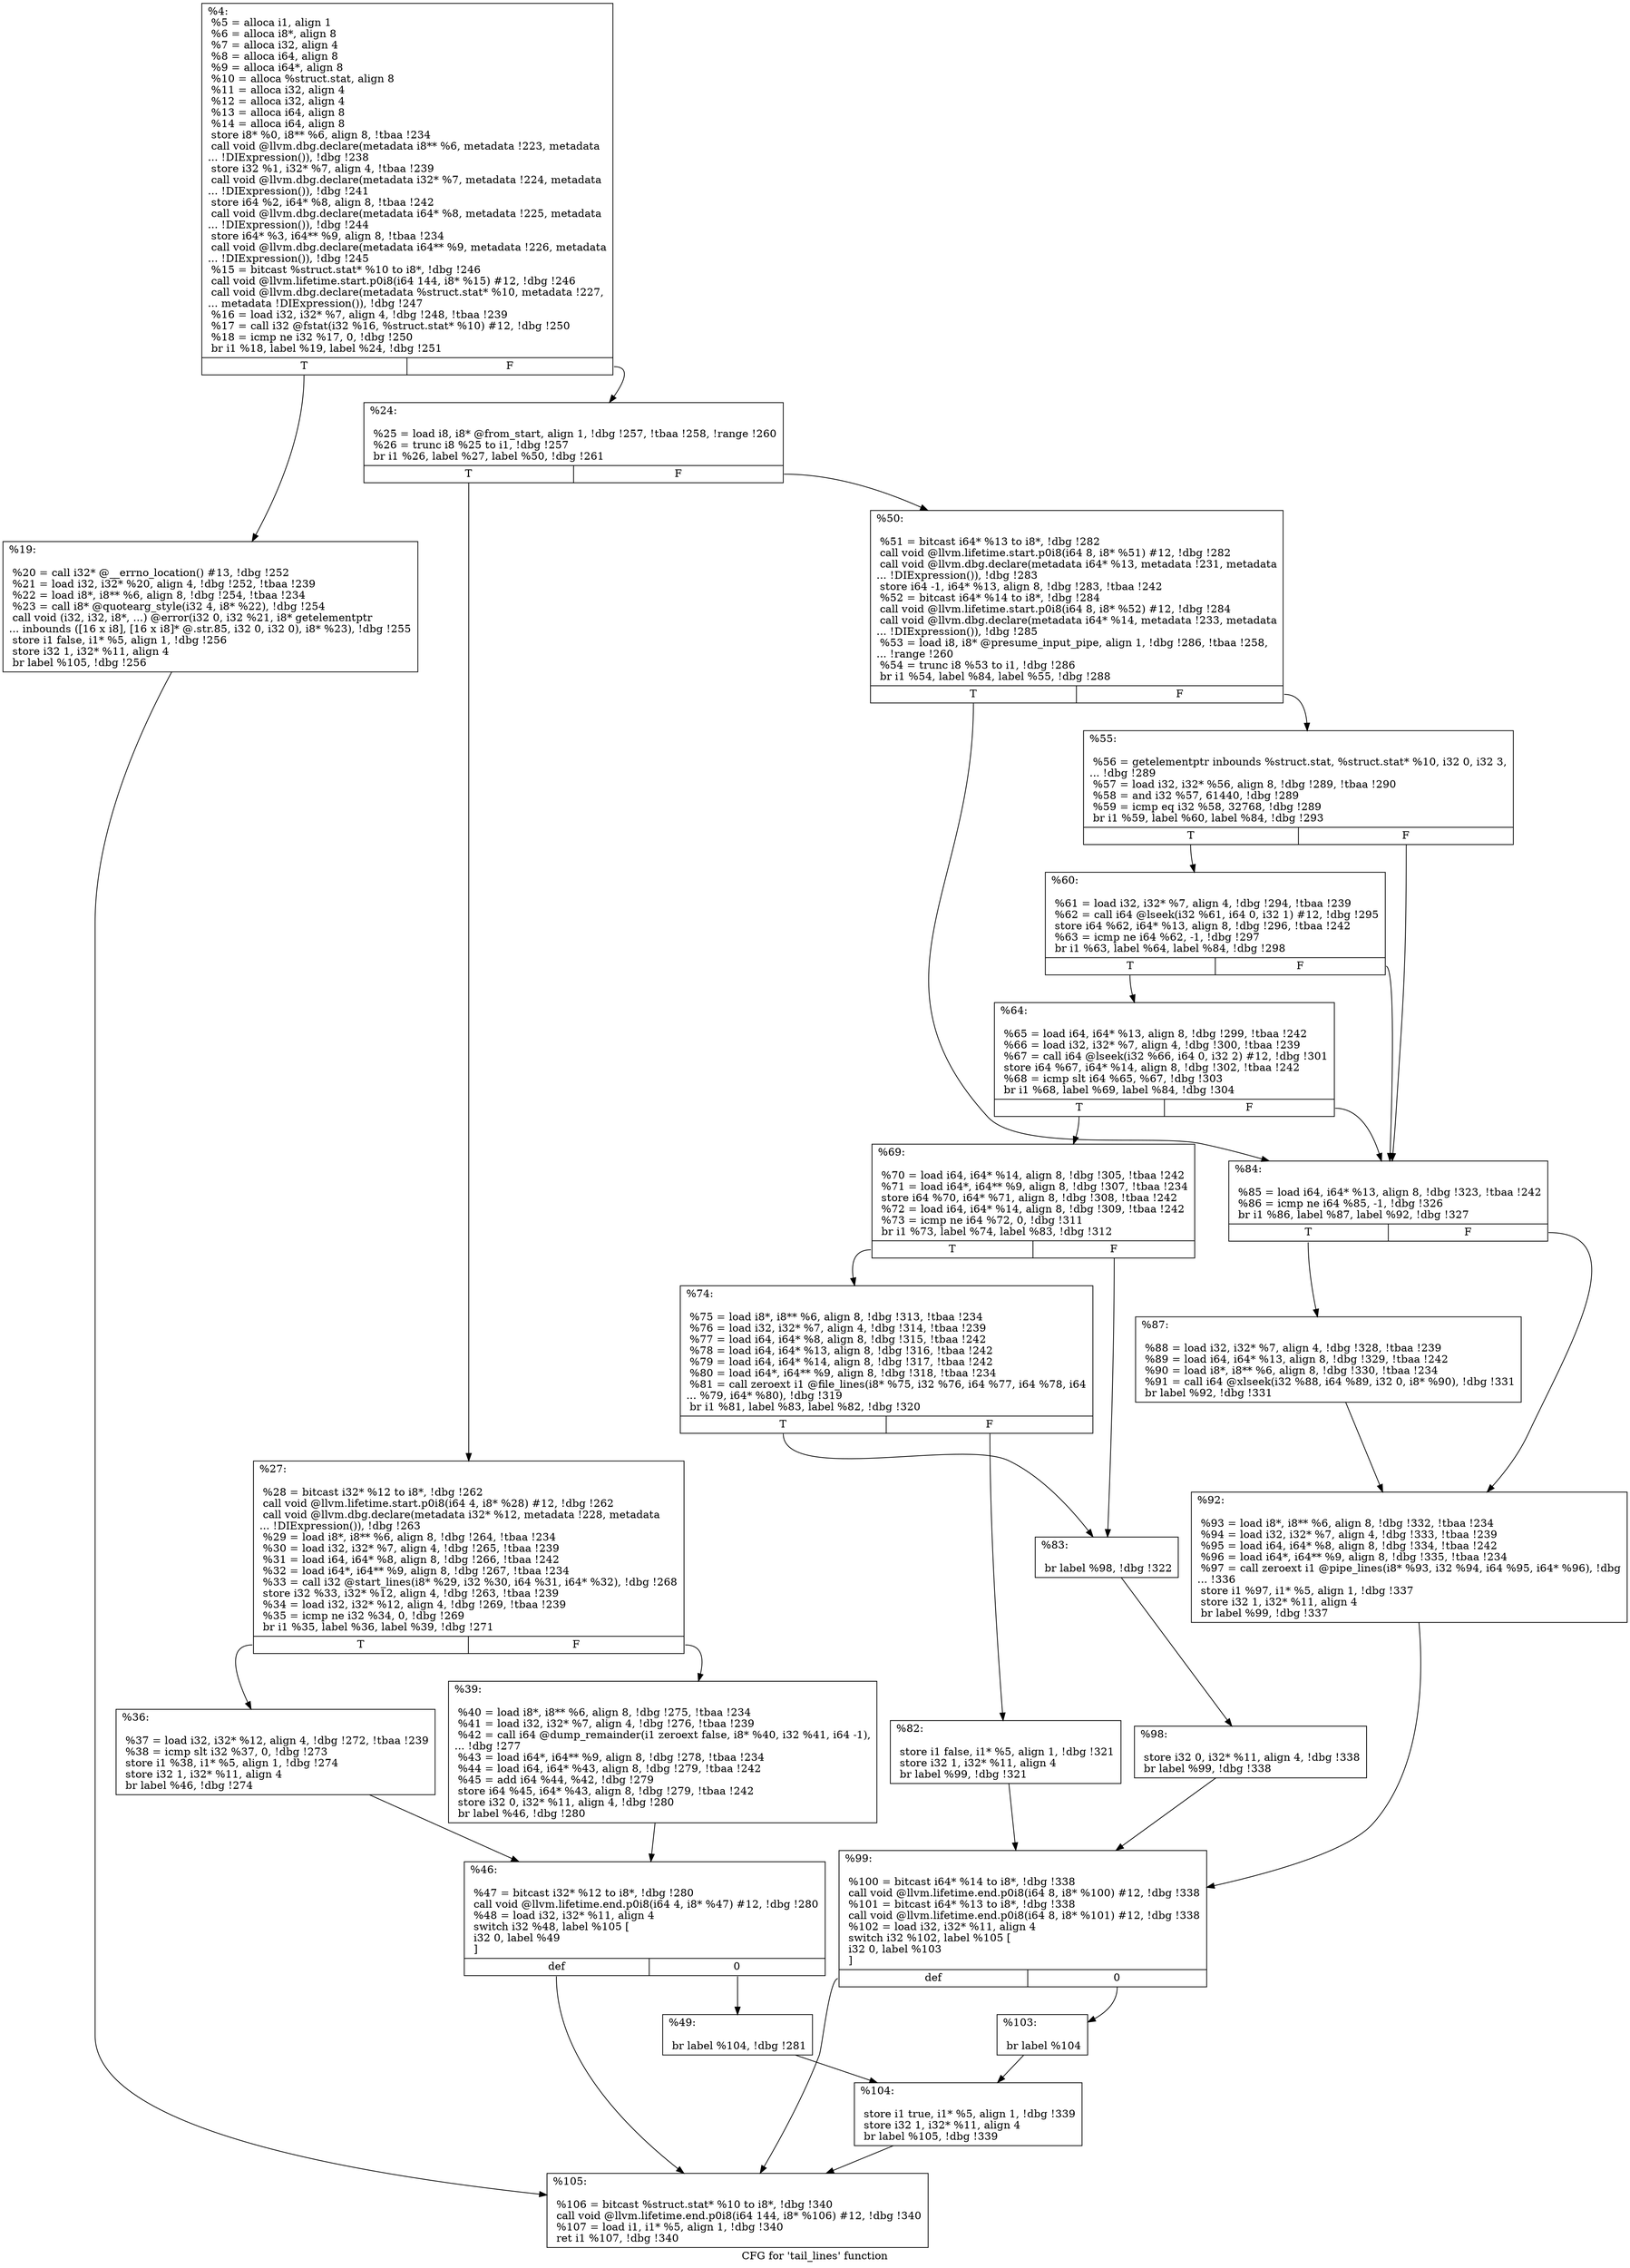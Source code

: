 digraph "CFG for 'tail_lines' function" {
	label="CFG for 'tail_lines' function";

	Node0x14500f0 [shape=record,label="{%4:\l  %5 = alloca i1, align 1\l  %6 = alloca i8*, align 8\l  %7 = alloca i32, align 4\l  %8 = alloca i64, align 8\l  %9 = alloca i64*, align 8\l  %10 = alloca %struct.stat, align 8\l  %11 = alloca i32, align 4\l  %12 = alloca i32, align 4\l  %13 = alloca i64, align 8\l  %14 = alloca i64, align 8\l  store i8* %0, i8** %6, align 8, !tbaa !234\l  call void @llvm.dbg.declare(metadata i8** %6, metadata !223, metadata\l... !DIExpression()), !dbg !238\l  store i32 %1, i32* %7, align 4, !tbaa !239\l  call void @llvm.dbg.declare(metadata i32* %7, metadata !224, metadata\l... !DIExpression()), !dbg !241\l  store i64 %2, i64* %8, align 8, !tbaa !242\l  call void @llvm.dbg.declare(metadata i64* %8, metadata !225, metadata\l... !DIExpression()), !dbg !244\l  store i64* %3, i64** %9, align 8, !tbaa !234\l  call void @llvm.dbg.declare(metadata i64** %9, metadata !226, metadata\l... !DIExpression()), !dbg !245\l  %15 = bitcast %struct.stat* %10 to i8*, !dbg !246\l  call void @llvm.lifetime.start.p0i8(i64 144, i8* %15) #12, !dbg !246\l  call void @llvm.dbg.declare(metadata %struct.stat* %10, metadata !227,\l... metadata !DIExpression()), !dbg !247\l  %16 = load i32, i32* %7, align 4, !dbg !248, !tbaa !239\l  %17 = call i32 @fstat(i32 %16, %struct.stat* %10) #12, !dbg !250\l  %18 = icmp ne i32 %17, 0, !dbg !250\l  br i1 %18, label %19, label %24, !dbg !251\l|{<s0>T|<s1>F}}"];
	Node0x14500f0:s0 -> Node0x1456f40;
	Node0x14500f0:s1 -> Node0x1457110;
	Node0x1456f40 [shape=record,label="{%19:\l\l  %20 = call i32* @__errno_location() #13, !dbg !252\l  %21 = load i32, i32* %20, align 4, !dbg !252, !tbaa !239\l  %22 = load i8*, i8** %6, align 8, !dbg !254, !tbaa !234\l  %23 = call i8* @quotearg_style(i32 4, i8* %22), !dbg !254\l  call void (i32, i32, i8*, ...) @error(i32 0, i32 %21, i8* getelementptr\l... inbounds ([16 x i8], [16 x i8]* @.str.85, i32 0, i32 0), i8* %23), !dbg !255\l  store i1 false, i1* %5, align 1, !dbg !256\l  store i32 1, i32* %11, align 4\l  br label %105, !dbg !256\l}"];
	Node0x1456f40 -> Node0x14577a0;
	Node0x1457110 [shape=record,label="{%24:\l\l  %25 = load i8, i8* @from_start, align 1, !dbg !257, !tbaa !258, !range !260\l  %26 = trunc i8 %25 to i1, !dbg !257\l  br i1 %26, label %27, label %50, !dbg !261\l|{<s0>T|<s1>F}}"];
	Node0x1457110:s0 -> Node0x1457160;
	Node0x1457110:s1 -> Node0x14572f0;
	Node0x1457160 [shape=record,label="{%27:\l\l  %28 = bitcast i32* %12 to i8*, !dbg !262\l  call void @llvm.lifetime.start.p0i8(i64 4, i8* %28) #12, !dbg !262\l  call void @llvm.dbg.declare(metadata i32* %12, metadata !228, metadata\l... !DIExpression()), !dbg !263\l  %29 = load i8*, i8** %6, align 8, !dbg !264, !tbaa !234\l  %30 = load i32, i32* %7, align 4, !dbg !265, !tbaa !239\l  %31 = load i64, i64* %8, align 8, !dbg !266, !tbaa !242\l  %32 = load i64*, i64** %9, align 8, !dbg !267, !tbaa !234\l  %33 = call i32 @start_lines(i8* %29, i32 %30, i64 %31, i64* %32), !dbg !268\l  store i32 %33, i32* %12, align 4, !dbg !263, !tbaa !239\l  %34 = load i32, i32* %12, align 4, !dbg !269, !tbaa !239\l  %35 = icmp ne i32 %34, 0, !dbg !269\l  br i1 %35, label %36, label %39, !dbg !271\l|{<s0>T|<s1>F}}"];
	Node0x1457160:s0 -> Node0x14571b0;
	Node0x1457160:s1 -> Node0x1457200;
	Node0x14571b0 [shape=record,label="{%36:\l\l  %37 = load i32, i32* %12, align 4, !dbg !272, !tbaa !239\l  %38 = icmp slt i32 %37, 0, !dbg !273\l  store i1 %38, i1* %5, align 1, !dbg !274\l  store i32 1, i32* %11, align 4\l  br label %46, !dbg !274\l}"];
	Node0x14571b0 -> Node0x1457250;
	Node0x1457200 [shape=record,label="{%39:\l\l  %40 = load i8*, i8** %6, align 8, !dbg !275, !tbaa !234\l  %41 = load i32, i32* %7, align 4, !dbg !276, !tbaa !239\l  %42 = call i64 @dump_remainder(i1 zeroext false, i8* %40, i32 %41, i64 -1),\l... !dbg !277\l  %43 = load i64*, i64** %9, align 8, !dbg !278, !tbaa !234\l  %44 = load i64, i64* %43, align 8, !dbg !279, !tbaa !242\l  %45 = add i64 %44, %42, !dbg !279\l  store i64 %45, i64* %43, align 8, !dbg !279, !tbaa !242\l  store i32 0, i32* %11, align 4, !dbg !280\l  br label %46, !dbg !280\l}"];
	Node0x1457200 -> Node0x1457250;
	Node0x1457250 [shape=record,label="{%46:\l\l  %47 = bitcast i32* %12 to i8*, !dbg !280\l  call void @llvm.lifetime.end.p0i8(i64 4, i8* %47) #12, !dbg !280\l  %48 = load i32, i32* %11, align 4\l  switch i32 %48, label %105 [\l    i32 0, label %49\l  ]\l|{<s0>def|<s1>0}}"];
	Node0x1457250:s0 -> Node0x14577a0;
	Node0x1457250:s1 -> Node0x14572a0;
	Node0x14572a0 [shape=record,label="{%49:\l\l  br label %104, !dbg !281\l}"];
	Node0x14572a0 -> Node0x1457750;
	Node0x14572f0 [shape=record,label="{%50:\l\l  %51 = bitcast i64* %13 to i8*, !dbg !282\l  call void @llvm.lifetime.start.p0i8(i64 8, i8* %51) #12, !dbg !282\l  call void @llvm.dbg.declare(metadata i64* %13, metadata !231, metadata\l... !DIExpression()), !dbg !283\l  store i64 -1, i64* %13, align 8, !dbg !283, !tbaa !242\l  %52 = bitcast i64* %14 to i8*, !dbg !284\l  call void @llvm.lifetime.start.p0i8(i64 8, i8* %52) #12, !dbg !284\l  call void @llvm.dbg.declare(metadata i64* %14, metadata !233, metadata\l... !DIExpression()), !dbg !285\l  %53 = load i8, i8* @presume_input_pipe, align 1, !dbg !286, !tbaa !258,\l... !range !260\l  %54 = trunc i8 %53 to i1, !dbg !286\l  br i1 %54, label %84, label %55, !dbg !288\l|{<s0>T|<s1>F}}"];
	Node0x14572f0:s0 -> Node0x1457570;
	Node0x14572f0:s1 -> Node0x1457340;
	Node0x1457340 [shape=record,label="{%55:\l\l  %56 = getelementptr inbounds %struct.stat, %struct.stat* %10, i32 0, i32 3,\l... !dbg !289\l  %57 = load i32, i32* %56, align 8, !dbg !289, !tbaa !290\l  %58 = and i32 %57, 61440, !dbg !289\l  %59 = icmp eq i32 %58, 32768, !dbg !289\l  br i1 %59, label %60, label %84, !dbg !293\l|{<s0>T|<s1>F}}"];
	Node0x1457340:s0 -> Node0x1457390;
	Node0x1457340:s1 -> Node0x1457570;
	Node0x1457390 [shape=record,label="{%60:\l\l  %61 = load i32, i32* %7, align 4, !dbg !294, !tbaa !239\l  %62 = call i64 @lseek(i32 %61, i64 0, i32 1) #12, !dbg !295\l  store i64 %62, i64* %13, align 8, !dbg !296, !tbaa !242\l  %63 = icmp ne i64 %62, -1, !dbg !297\l  br i1 %63, label %64, label %84, !dbg !298\l|{<s0>T|<s1>F}}"];
	Node0x1457390:s0 -> Node0x14573e0;
	Node0x1457390:s1 -> Node0x1457570;
	Node0x14573e0 [shape=record,label="{%64:\l\l  %65 = load i64, i64* %13, align 8, !dbg !299, !tbaa !242\l  %66 = load i32, i32* %7, align 4, !dbg !300, !tbaa !239\l  %67 = call i64 @lseek(i32 %66, i64 0, i32 2) #12, !dbg !301\l  store i64 %67, i64* %14, align 8, !dbg !302, !tbaa !242\l  %68 = icmp slt i64 %65, %67, !dbg !303\l  br i1 %68, label %69, label %84, !dbg !304\l|{<s0>T|<s1>F}}"];
	Node0x14573e0:s0 -> Node0x1457430;
	Node0x14573e0:s1 -> Node0x1457570;
	Node0x1457430 [shape=record,label="{%69:\l\l  %70 = load i64, i64* %14, align 8, !dbg !305, !tbaa !242\l  %71 = load i64*, i64** %9, align 8, !dbg !307, !tbaa !234\l  store i64 %70, i64* %71, align 8, !dbg !308, !tbaa !242\l  %72 = load i64, i64* %14, align 8, !dbg !309, !tbaa !242\l  %73 = icmp ne i64 %72, 0, !dbg !311\l  br i1 %73, label %74, label %83, !dbg !312\l|{<s0>T|<s1>F}}"];
	Node0x1457430:s0 -> Node0x1457480;
	Node0x1457430:s1 -> Node0x1457520;
	Node0x1457480 [shape=record,label="{%74:\l\l  %75 = load i8*, i8** %6, align 8, !dbg !313, !tbaa !234\l  %76 = load i32, i32* %7, align 4, !dbg !314, !tbaa !239\l  %77 = load i64, i64* %8, align 8, !dbg !315, !tbaa !242\l  %78 = load i64, i64* %13, align 8, !dbg !316, !tbaa !242\l  %79 = load i64, i64* %14, align 8, !dbg !317, !tbaa !242\l  %80 = load i64*, i64** %9, align 8, !dbg !318, !tbaa !234\l  %81 = call zeroext i1 @file_lines(i8* %75, i32 %76, i64 %77, i64 %78, i64\l... %79, i64* %80), !dbg !319\l  br i1 %81, label %83, label %82, !dbg !320\l|{<s0>T|<s1>F}}"];
	Node0x1457480:s0 -> Node0x1457520;
	Node0x1457480:s1 -> Node0x14574d0;
	Node0x14574d0 [shape=record,label="{%82:\l\l  store i1 false, i1* %5, align 1, !dbg !321\l  store i32 1, i32* %11, align 4\l  br label %99, !dbg !321\l}"];
	Node0x14574d0 -> Node0x14576b0;
	Node0x1457520 [shape=record,label="{%83:\l\l  br label %98, !dbg !322\l}"];
	Node0x1457520 -> Node0x1457660;
	Node0x1457570 [shape=record,label="{%84:\l\l  %85 = load i64, i64* %13, align 8, !dbg !323, !tbaa !242\l  %86 = icmp ne i64 %85, -1, !dbg !326\l  br i1 %86, label %87, label %92, !dbg !327\l|{<s0>T|<s1>F}}"];
	Node0x1457570:s0 -> Node0x14575c0;
	Node0x1457570:s1 -> Node0x1457610;
	Node0x14575c0 [shape=record,label="{%87:\l\l  %88 = load i32, i32* %7, align 4, !dbg !328, !tbaa !239\l  %89 = load i64, i64* %13, align 8, !dbg !329, !tbaa !242\l  %90 = load i8*, i8** %6, align 8, !dbg !330, !tbaa !234\l  %91 = call i64 @xlseek(i32 %88, i64 %89, i32 0, i8* %90), !dbg !331\l  br label %92, !dbg !331\l}"];
	Node0x14575c0 -> Node0x1457610;
	Node0x1457610 [shape=record,label="{%92:\l\l  %93 = load i8*, i8** %6, align 8, !dbg !332, !tbaa !234\l  %94 = load i32, i32* %7, align 4, !dbg !333, !tbaa !239\l  %95 = load i64, i64* %8, align 8, !dbg !334, !tbaa !242\l  %96 = load i64*, i64** %9, align 8, !dbg !335, !tbaa !234\l  %97 = call zeroext i1 @pipe_lines(i8* %93, i32 %94, i64 %95, i64* %96), !dbg\l... !336\l  store i1 %97, i1* %5, align 1, !dbg !337\l  store i32 1, i32* %11, align 4\l  br label %99, !dbg !337\l}"];
	Node0x1457610 -> Node0x14576b0;
	Node0x1457660 [shape=record,label="{%98:\l\l  store i32 0, i32* %11, align 4, !dbg !338\l  br label %99, !dbg !338\l}"];
	Node0x1457660 -> Node0x14576b0;
	Node0x14576b0 [shape=record,label="{%99:\l\l  %100 = bitcast i64* %14 to i8*, !dbg !338\l  call void @llvm.lifetime.end.p0i8(i64 8, i8* %100) #12, !dbg !338\l  %101 = bitcast i64* %13 to i8*, !dbg !338\l  call void @llvm.lifetime.end.p0i8(i64 8, i8* %101) #12, !dbg !338\l  %102 = load i32, i32* %11, align 4\l  switch i32 %102, label %105 [\l    i32 0, label %103\l  ]\l|{<s0>def|<s1>0}}"];
	Node0x14576b0:s0 -> Node0x14577a0;
	Node0x14576b0:s1 -> Node0x1457700;
	Node0x1457700 [shape=record,label="{%103:\l\l  br label %104\l}"];
	Node0x1457700 -> Node0x1457750;
	Node0x1457750 [shape=record,label="{%104:\l\l  store i1 true, i1* %5, align 1, !dbg !339\l  store i32 1, i32* %11, align 4\l  br label %105, !dbg !339\l}"];
	Node0x1457750 -> Node0x14577a0;
	Node0x14577a0 [shape=record,label="{%105:\l\l  %106 = bitcast %struct.stat* %10 to i8*, !dbg !340\l  call void @llvm.lifetime.end.p0i8(i64 144, i8* %106) #12, !dbg !340\l  %107 = load i1, i1* %5, align 1, !dbg !340\l  ret i1 %107, !dbg !340\l}"];
}
